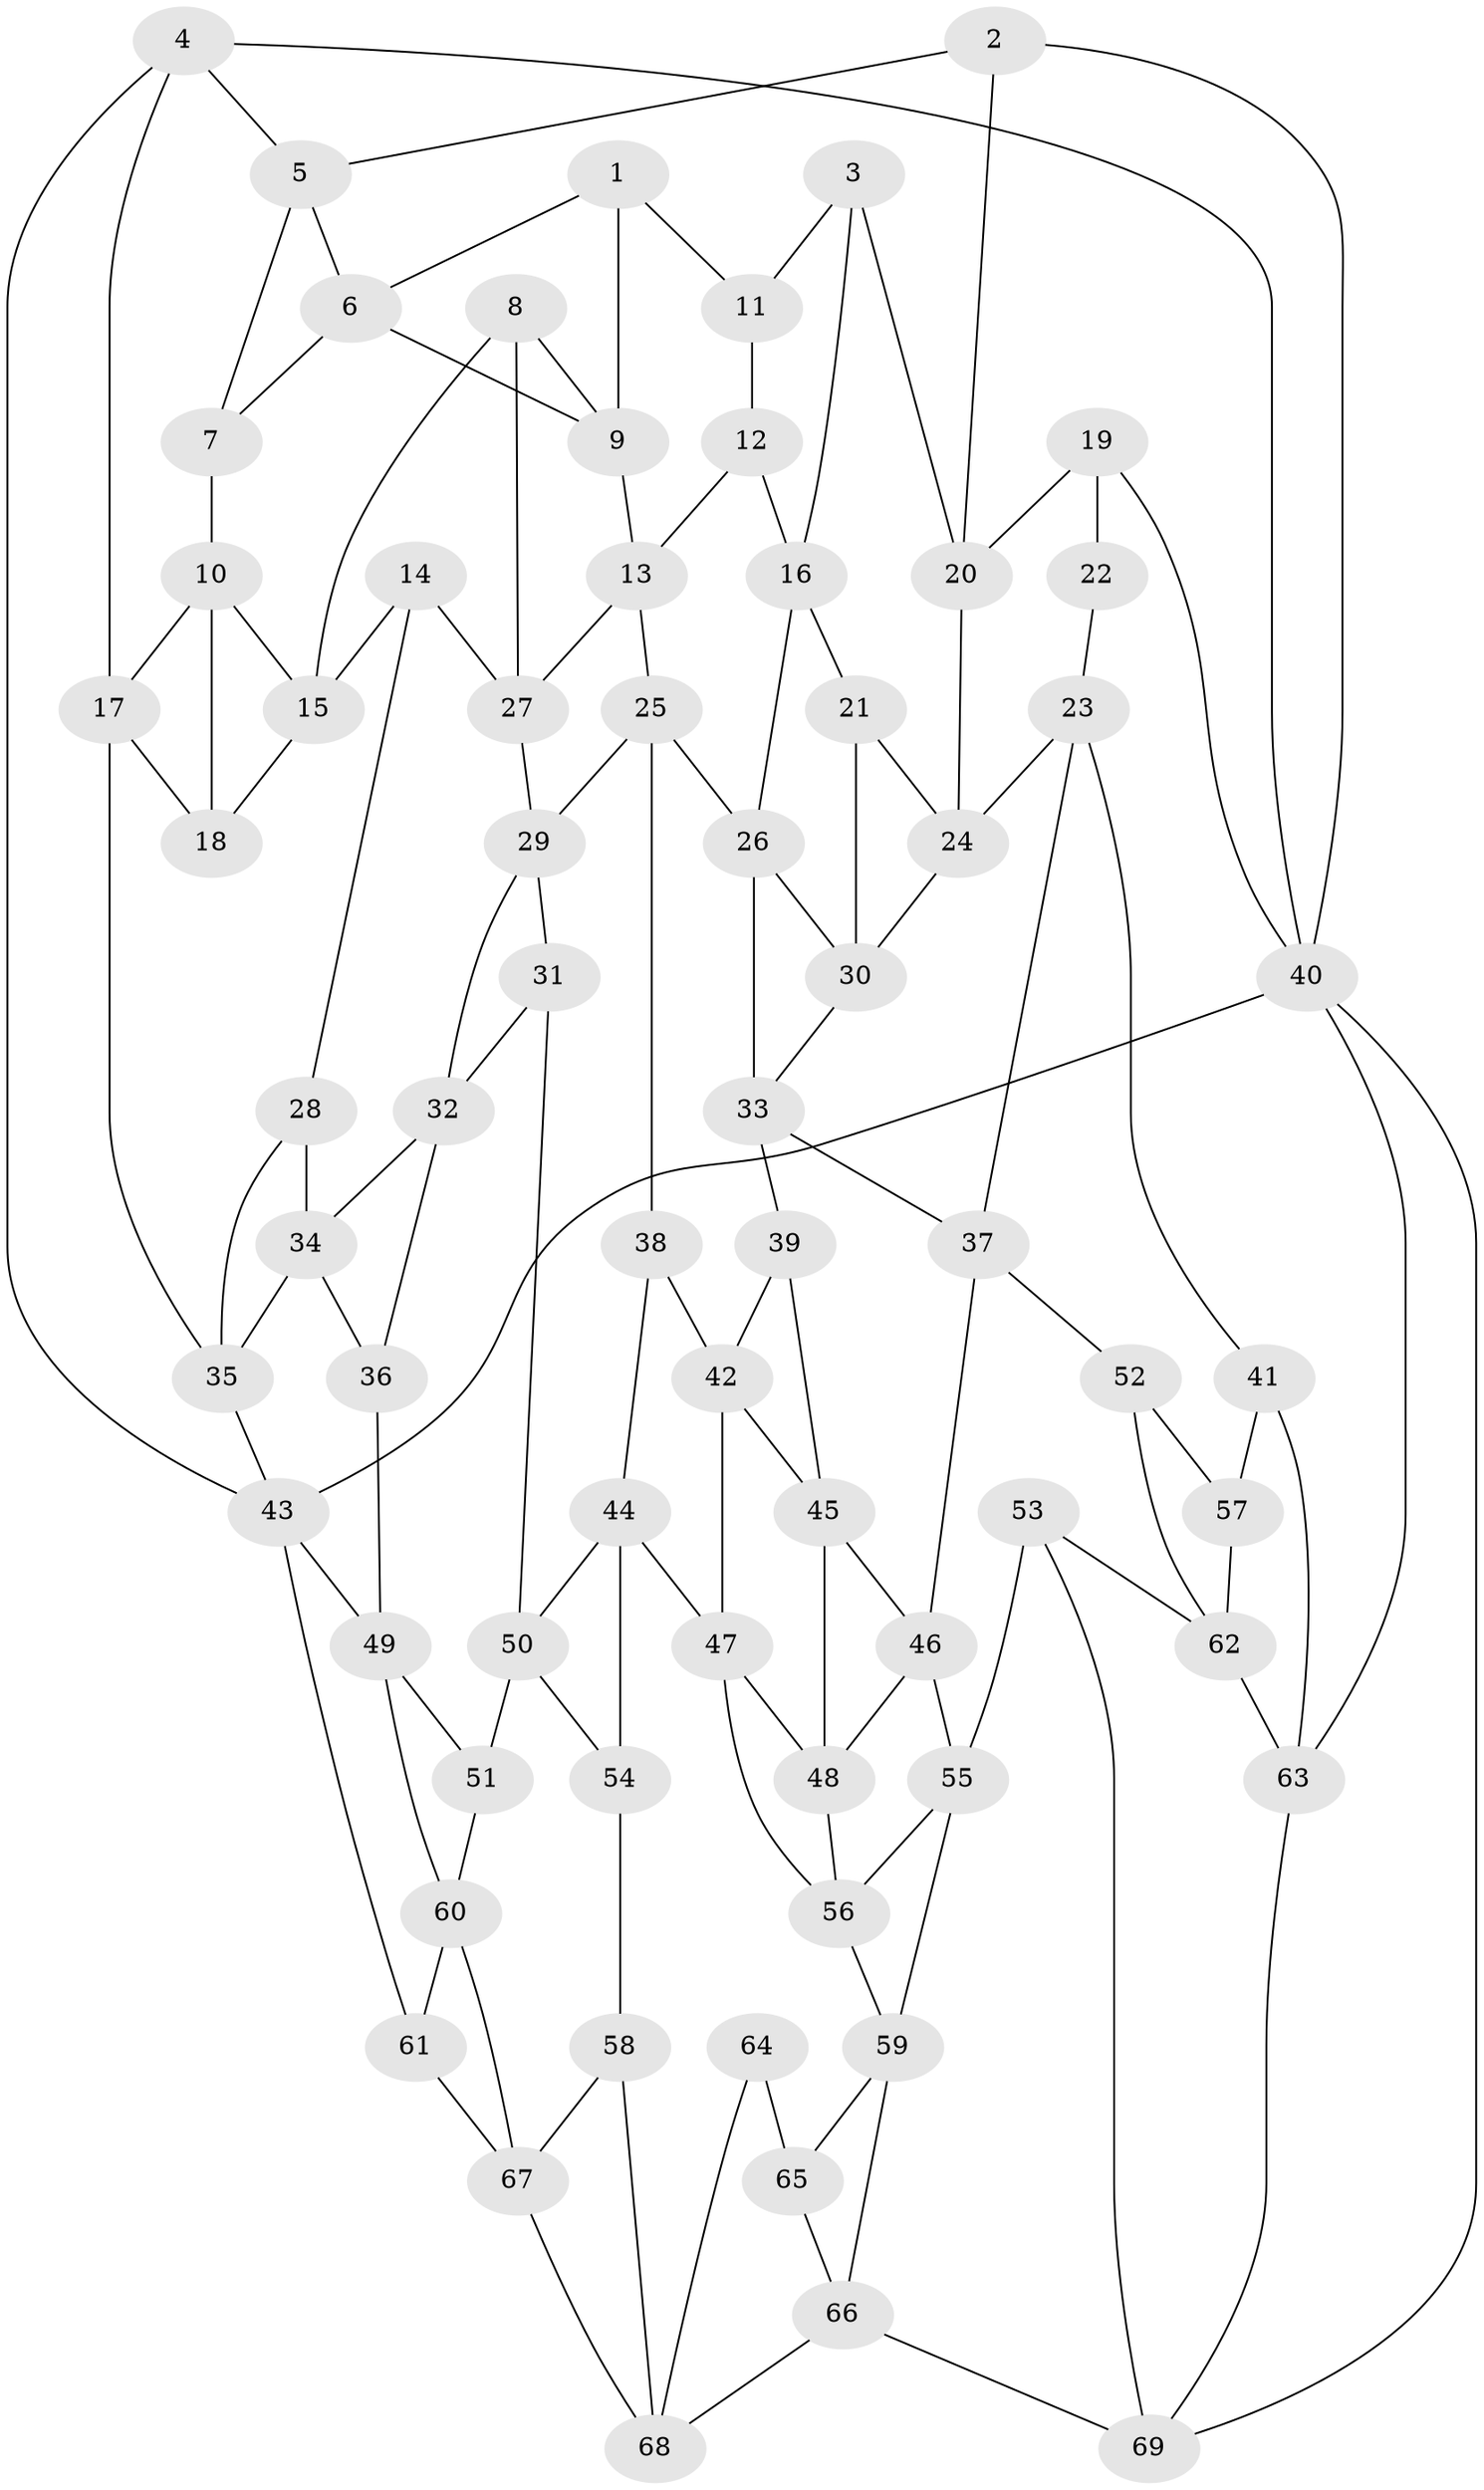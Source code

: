 // original degree distribution, {3: 0.021739130434782608, 4: 0.2608695652173913, 6: 0.2608695652173913, 5: 0.45652173913043476}
// Generated by graph-tools (version 1.1) at 2025/03/03/09/25 03:03:19]
// undirected, 69 vertices, 125 edges
graph export_dot {
graph [start="1"]
  node [color=gray90,style=filled];
  1;
  2;
  3;
  4;
  5;
  6;
  7;
  8;
  9;
  10;
  11;
  12;
  13;
  14;
  15;
  16;
  17;
  18;
  19;
  20;
  21;
  22;
  23;
  24;
  25;
  26;
  27;
  28;
  29;
  30;
  31;
  32;
  33;
  34;
  35;
  36;
  37;
  38;
  39;
  40;
  41;
  42;
  43;
  44;
  45;
  46;
  47;
  48;
  49;
  50;
  51;
  52;
  53;
  54;
  55;
  56;
  57;
  58;
  59;
  60;
  61;
  62;
  63;
  64;
  65;
  66;
  67;
  68;
  69;
  1 -- 6 [weight=1.0];
  1 -- 9 [weight=1.0];
  1 -- 11 [weight=1.0];
  2 -- 5 [weight=1.0];
  2 -- 20 [weight=1.0];
  2 -- 40 [weight=1.0];
  3 -- 11 [weight=1.0];
  3 -- 16 [weight=1.0];
  3 -- 20 [weight=1.0];
  4 -- 5 [weight=1.0];
  4 -- 17 [weight=1.0];
  4 -- 40 [weight=1.0];
  4 -- 43 [weight=1.0];
  5 -- 6 [weight=1.0];
  5 -- 7 [weight=1.0];
  6 -- 7 [weight=1.0];
  6 -- 9 [weight=1.0];
  7 -- 10 [weight=1.0];
  8 -- 9 [weight=1.0];
  8 -- 15 [weight=1.0];
  8 -- 27 [weight=1.0];
  9 -- 13 [weight=1.0];
  10 -- 15 [weight=1.0];
  10 -- 17 [weight=1.0];
  10 -- 18 [weight=1.0];
  11 -- 12 [weight=1.0];
  12 -- 13 [weight=1.0];
  12 -- 16 [weight=1.0];
  13 -- 25 [weight=1.0];
  13 -- 27 [weight=1.0];
  14 -- 15 [weight=1.0];
  14 -- 27 [weight=1.0];
  14 -- 28 [weight=1.0];
  15 -- 18 [weight=1.0];
  16 -- 21 [weight=1.0];
  16 -- 26 [weight=1.0];
  17 -- 18 [weight=1.0];
  17 -- 35 [weight=1.0];
  19 -- 20 [weight=1.0];
  19 -- 22 [weight=2.0];
  19 -- 40 [weight=1.0];
  20 -- 24 [weight=1.0];
  21 -- 24 [weight=1.0];
  21 -- 30 [weight=1.0];
  22 -- 23 [weight=1.0];
  23 -- 24 [weight=1.0];
  23 -- 37 [weight=1.0];
  23 -- 41 [weight=1.0];
  24 -- 30 [weight=1.0];
  25 -- 26 [weight=1.0];
  25 -- 29 [weight=1.0];
  25 -- 38 [weight=1.0];
  26 -- 30 [weight=1.0];
  26 -- 33 [weight=1.0];
  27 -- 29 [weight=1.0];
  28 -- 34 [weight=1.0];
  28 -- 35 [weight=1.0];
  29 -- 31 [weight=1.0];
  29 -- 32 [weight=1.0];
  30 -- 33 [weight=1.0];
  31 -- 32 [weight=1.0];
  31 -- 50 [weight=1.0];
  32 -- 34 [weight=1.0];
  32 -- 36 [weight=1.0];
  33 -- 37 [weight=1.0];
  33 -- 39 [weight=1.0];
  34 -- 35 [weight=1.0];
  34 -- 36 [weight=1.0];
  35 -- 43 [weight=1.0];
  36 -- 49 [weight=1.0];
  37 -- 46 [weight=1.0];
  37 -- 52 [weight=1.0];
  38 -- 42 [weight=1.0];
  38 -- 44 [weight=1.0];
  39 -- 42 [weight=1.0];
  39 -- 45 [weight=1.0];
  40 -- 43 [weight=1.0];
  40 -- 63 [weight=1.0];
  40 -- 69 [weight=1.0];
  41 -- 57 [weight=1.0];
  41 -- 63 [weight=1.0];
  42 -- 45 [weight=1.0];
  42 -- 47 [weight=1.0];
  43 -- 49 [weight=1.0];
  43 -- 61 [weight=1.0];
  44 -- 47 [weight=1.0];
  44 -- 50 [weight=1.0];
  44 -- 54 [weight=1.0];
  45 -- 46 [weight=1.0];
  45 -- 48 [weight=1.0];
  46 -- 48 [weight=1.0];
  46 -- 55 [weight=1.0];
  47 -- 48 [weight=1.0];
  47 -- 56 [weight=1.0];
  48 -- 56 [weight=1.0];
  49 -- 51 [weight=1.0];
  49 -- 60 [weight=1.0];
  50 -- 51 [weight=1.0];
  50 -- 54 [weight=1.0];
  51 -- 60 [weight=1.0];
  52 -- 57 [weight=2.0];
  52 -- 62 [weight=1.0];
  53 -- 55 [weight=1.0];
  53 -- 62 [weight=1.0];
  53 -- 69 [weight=1.0];
  54 -- 58 [weight=1.0];
  55 -- 56 [weight=1.0];
  55 -- 59 [weight=1.0];
  56 -- 59 [weight=1.0];
  57 -- 62 [weight=1.0];
  58 -- 67 [weight=1.0];
  58 -- 68 [weight=2.0];
  59 -- 65 [weight=1.0];
  59 -- 66 [weight=1.0];
  60 -- 61 [weight=1.0];
  60 -- 67 [weight=1.0];
  61 -- 67 [weight=1.0];
  62 -- 63 [weight=1.0];
  63 -- 69 [weight=1.0];
  64 -- 65 [weight=2.0];
  64 -- 68 [weight=2.0];
  65 -- 66 [weight=1.0];
  66 -- 68 [weight=1.0];
  66 -- 69 [weight=1.0];
  67 -- 68 [weight=1.0];
}
